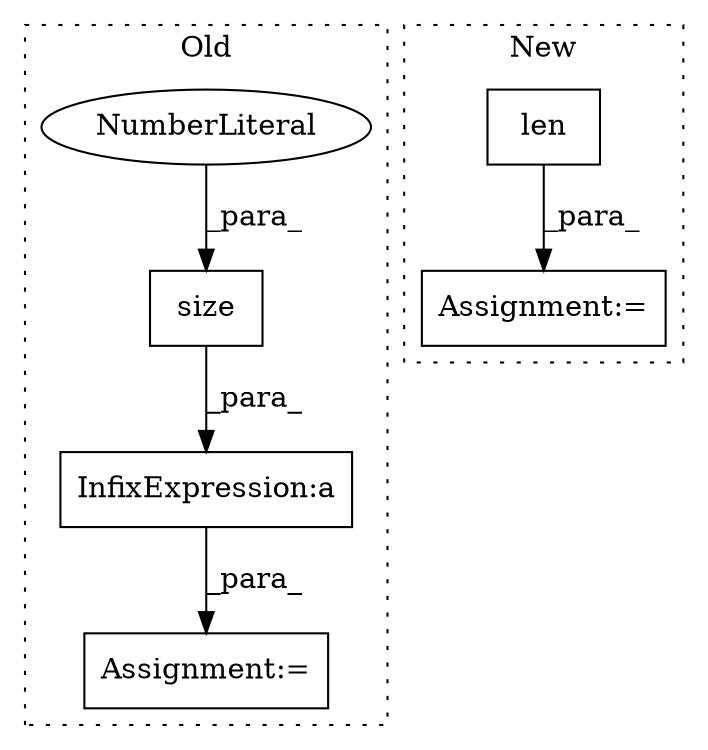 digraph G {
subgraph cluster0 {
1 [label="size" a="32" s="4186,4192" l="5,1" shape="box"];
3 [label="NumberLiteral" a="34" s="4191" l="1" shape="ellipse"];
4 [label="Assignment:=" a="7" s="4154" l="1" shape="box"];
6 [label="InfixExpression:a" a="27" s="4173" l="3" shape="box"];
label = "Old";
style="dotted";
}
subgraph cluster1 {
2 [label="len" a="32" s="4642,4665" l="4,1" shape="box"];
5 [label="Assignment:=" a="7" s="4640" l="2" shape="box"];
label = "New";
style="dotted";
}
1 -> 6 [label="_para_"];
2 -> 5 [label="_para_"];
3 -> 1 [label="_para_"];
6 -> 4 [label="_para_"];
}